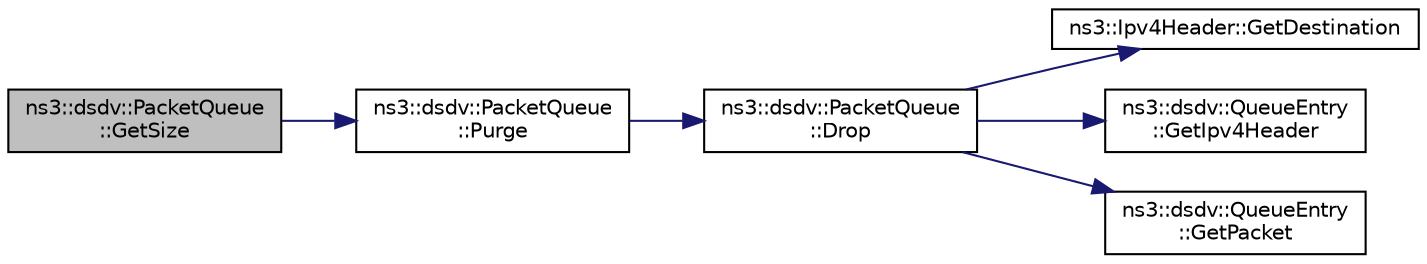 digraph "ns3::dsdv::PacketQueue::GetSize"
{
 // LATEX_PDF_SIZE
  edge [fontname="Helvetica",fontsize="10",labelfontname="Helvetica",labelfontsize="10"];
  node [fontname="Helvetica",fontsize="10",shape=record];
  rankdir="LR";
  Node1 [label="ns3::dsdv::PacketQueue\l::GetSize",height=0.2,width=0.4,color="black", fillcolor="grey75", style="filled", fontcolor="black",tooltip="Get the number of entries."];
  Node1 -> Node2 [color="midnightblue",fontsize="10",style="solid",fontname="Helvetica"];
  Node2 [label="ns3::dsdv::PacketQueue\l::Purge",height=0.2,width=0.4,color="black", fillcolor="white", style="filled",URL="$classns3_1_1dsdv_1_1_packet_queue.html#af2666188cd217249c9d398d8a7c0f93b",tooltip="Remove all expired entries."];
  Node2 -> Node3 [color="midnightblue",fontsize="10",style="solid",fontname="Helvetica"];
  Node3 [label="ns3::dsdv::PacketQueue\l::Drop",height=0.2,width=0.4,color="black", fillcolor="white", style="filled",URL="$classns3_1_1dsdv_1_1_packet_queue.html#a793164d7fc231d298346ee949ec73312",tooltip="Notify that the packet is dropped from queue due to timeout."];
  Node3 -> Node4 [color="midnightblue",fontsize="10",style="solid",fontname="Helvetica"];
  Node4 [label="ns3::Ipv4Header::GetDestination",height=0.2,width=0.4,color="black", fillcolor="white", style="filled",URL="$classns3_1_1_ipv4_header.html#a85daf48f0effc6bce6cb5c66bf4e1576",tooltip=" "];
  Node3 -> Node5 [color="midnightblue",fontsize="10",style="solid",fontname="Helvetica"];
  Node5 [label="ns3::dsdv::QueueEntry\l::GetIpv4Header",height=0.2,width=0.4,color="black", fillcolor="white", style="filled",URL="$classns3_1_1dsdv_1_1_queue_entry.html#aba2ea676cb4fbf2622e1367bd95ab4df",tooltip="Get IP header."];
  Node3 -> Node6 [color="midnightblue",fontsize="10",style="solid",fontname="Helvetica"];
  Node6 [label="ns3::dsdv::QueueEntry\l::GetPacket",height=0.2,width=0.4,color="black", fillcolor="white", style="filled",URL="$classns3_1_1dsdv_1_1_queue_entry.html#a59db642c2fda6f7cb6ed6b64007d1e08",tooltip="Get packet."];
}
